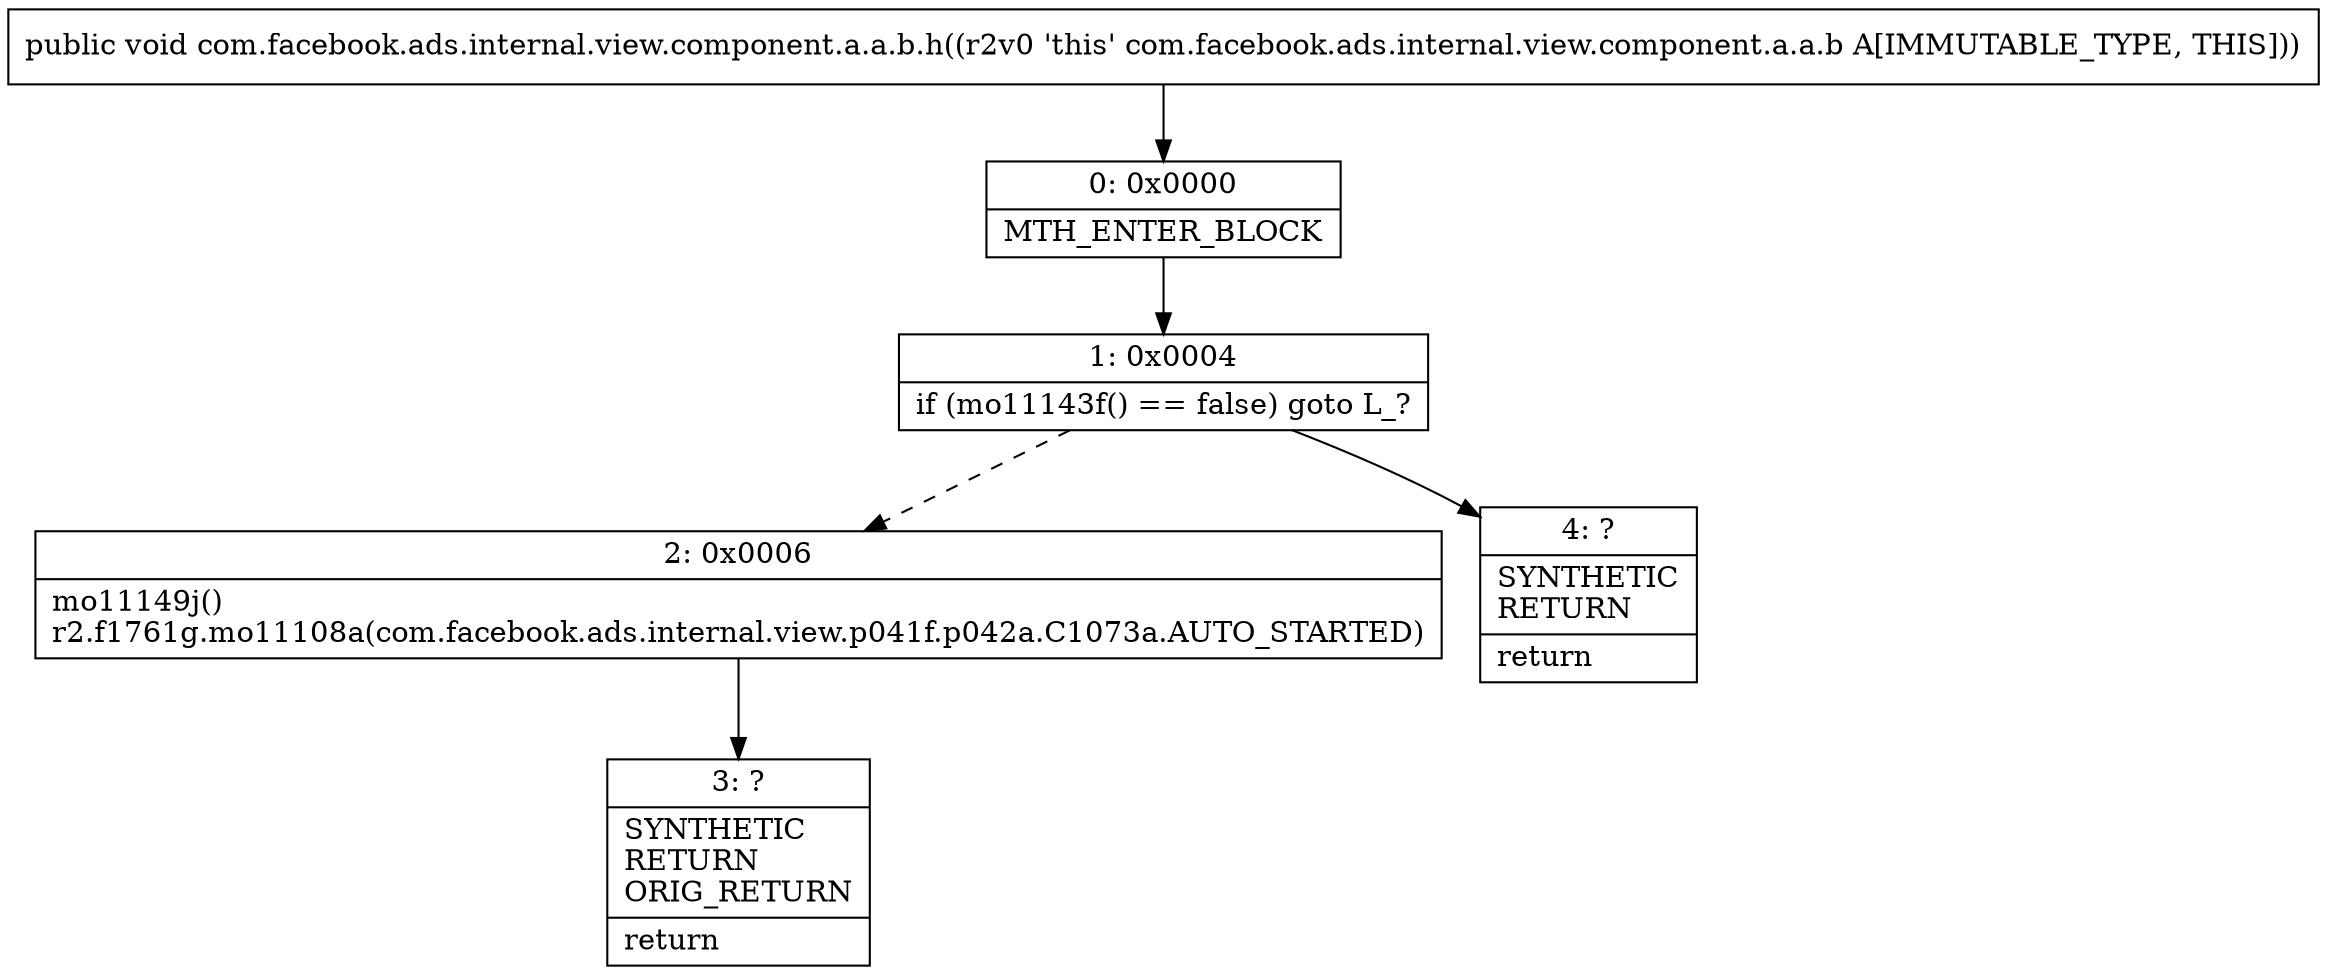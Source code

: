 digraph "CFG forcom.facebook.ads.internal.view.component.a.a.b.h()V" {
Node_0 [shape=record,label="{0\:\ 0x0000|MTH_ENTER_BLOCK\l}"];
Node_1 [shape=record,label="{1\:\ 0x0004|if (mo11143f() == false) goto L_?\l}"];
Node_2 [shape=record,label="{2\:\ 0x0006|mo11149j()\lr2.f1761g.mo11108a(com.facebook.ads.internal.view.p041f.p042a.C1073a.AUTO_STARTED)\l}"];
Node_3 [shape=record,label="{3\:\ ?|SYNTHETIC\lRETURN\lORIG_RETURN\l|return\l}"];
Node_4 [shape=record,label="{4\:\ ?|SYNTHETIC\lRETURN\l|return\l}"];
MethodNode[shape=record,label="{public void com.facebook.ads.internal.view.component.a.a.b.h((r2v0 'this' com.facebook.ads.internal.view.component.a.a.b A[IMMUTABLE_TYPE, THIS])) }"];
MethodNode -> Node_0;
Node_0 -> Node_1;
Node_1 -> Node_2[style=dashed];
Node_1 -> Node_4;
Node_2 -> Node_3;
}

